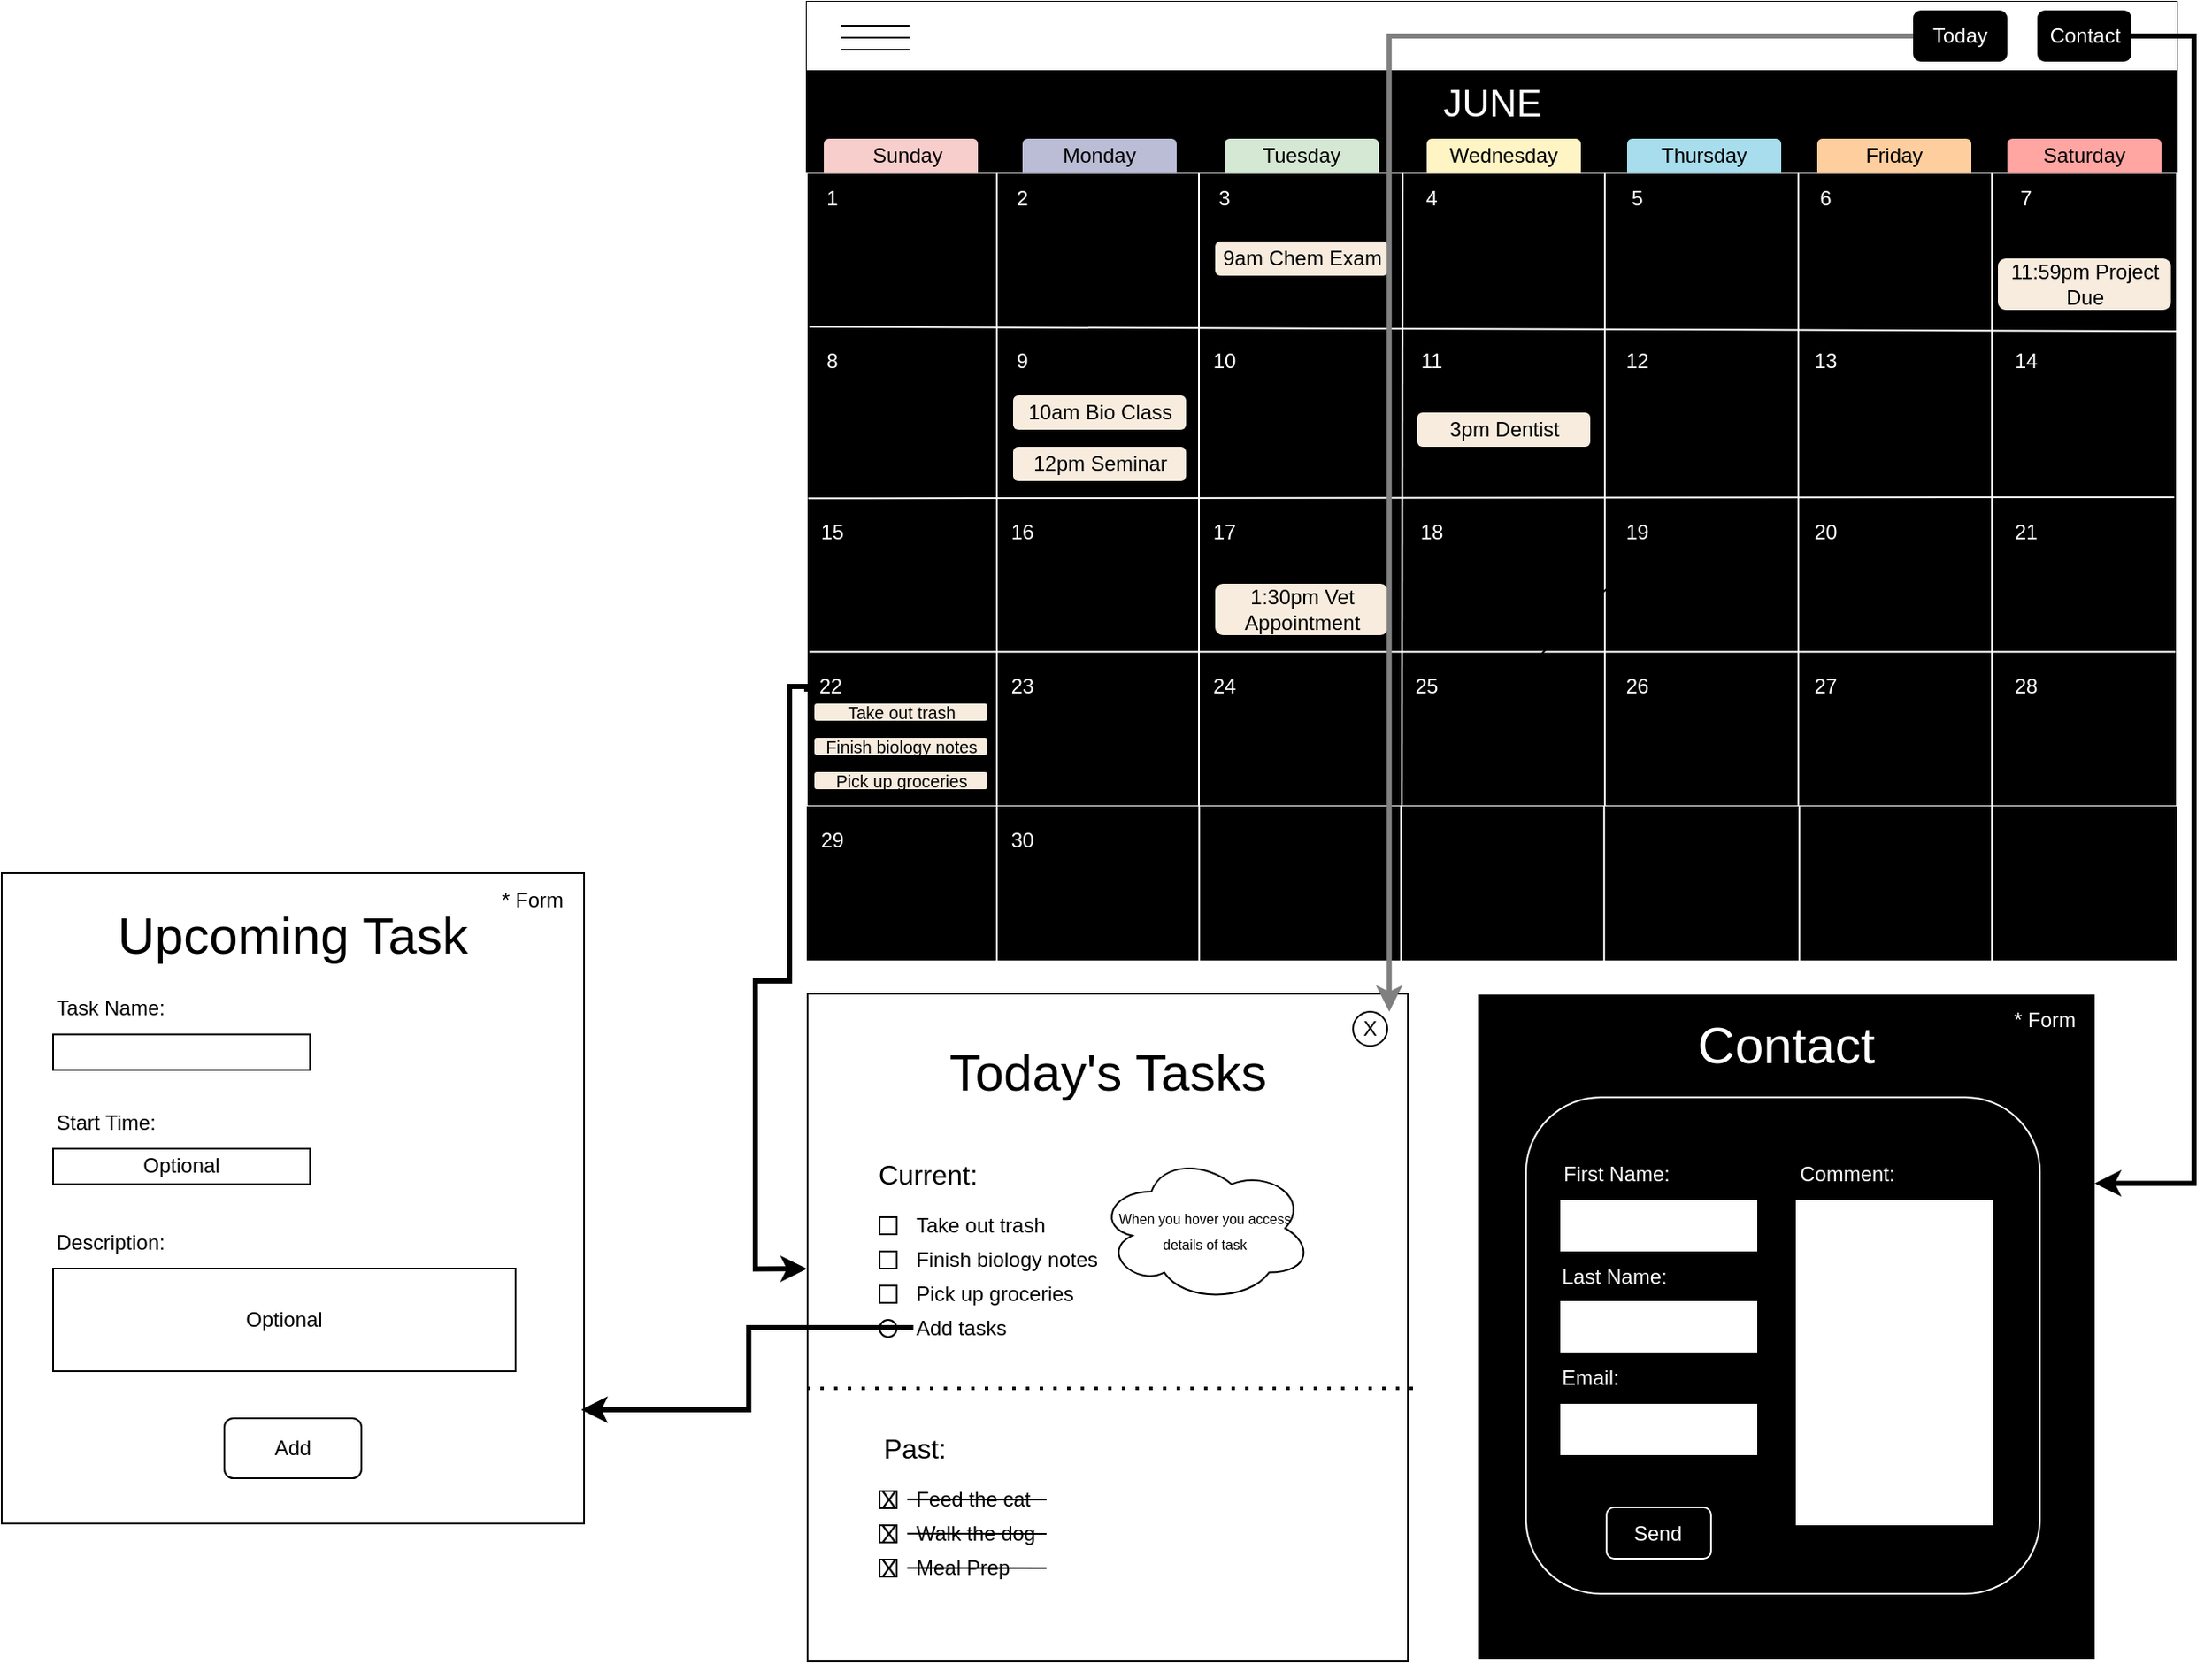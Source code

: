 <mxfile version="23.1.5" type="github">
  <diagram name="Page-1" id="rM3vWbZLElF_DfZPS8z-">
    <mxGraphModel dx="2560" dy="1057" grid="1" gridSize="10" guides="1" tooltips="1" connect="1" arrows="1" fold="1" page="1" pageScale="1" pageWidth="850" pageHeight="1100" math="0" shadow="0">
      <root>
        <mxCell id="0" />
        <mxCell id="1" parent="0" />
        <mxCell id="iL6ysjgsh68Y96Oe1kEA-1" value="" style="rounded=0;whiteSpace=wrap;html=1;fillColor=#000000;" vertex="1" parent="1">
          <mxGeometry x="30" y="40" width="800" height="470" as="geometry" />
        </mxCell>
        <mxCell id="iL6ysjgsh68Y96Oe1kEA-16" value="" style="rounded=0;whiteSpace=wrap;html=1;strokeColor=none;" vertex="1" parent="1">
          <mxGeometry x="30" y="40" width="800" height="40" as="geometry" />
        </mxCell>
        <mxCell id="iL6ysjgsh68Y96Oe1kEA-17" value="" style="rounded=0;whiteSpace=wrap;html=1;fillColor=none;strokeColor=#FFFFFF;" vertex="1" parent="1">
          <mxGeometry x="30" y="140" width="800" height="370" as="geometry" />
        </mxCell>
        <mxCell id="iL6ysjgsh68Y96Oe1kEA-18" value="" style="endArrow=none;html=1;rounded=0;strokeColor=#FFFFFF;exitX=0.5;exitY=1;exitDx=0;exitDy=0;" edge="1" parent="1">
          <mxGeometry width="50" height="50" relative="1" as="geometry">
            <mxPoint x="259" y="510" as="sourcePoint" />
            <mxPoint x="259" y="140" as="targetPoint" />
            <Array as="points">
              <mxPoint x="259" y="300" />
            </Array>
          </mxGeometry>
        </mxCell>
        <mxCell id="iL6ysjgsh68Y96Oe1kEA-19" value="" style="endArrow=none;html=1;rounded=0;strokeColor=#FFFFFF;exitX=0.5;exitY=1;exitDx=0;exitDy=0;" edge="1" parent="1">
          <mxGeometry width="50" height="50" relative="1" as="geometry">
            <mxPoint x="141" y="510" as="sourcePoint" />
            <mxPoint x="141" y="140" as="targetPoint" />
          </mxGeometry>
        </mxCell>
        <mxCell id="iL6ysjgsh68Y96Oe1kEA-20" value="" style="endArrow=none;html=1;rounded=0;strokeColor=#FFFFFF;exitX=0.5;exitY=1;exitDx=0;exitDy=0;" edge="1" parent="1">
          <mxGeometry width="50" height="50" relative="1" as="geometry">
            <mxPoint x="377.5" y="510" as="sourcePoint" />
            <mxPoint x="378" y="140" as="targetPoint" />
          </mxGeometry>
        </mxCell>
        <mxCell id="iL6ysjgsh68Y96Oe1kEA-21" value="" style="endArrow=none;html=1;rounded=0;strokeColor=#FFFFFF;exitX=0.5;exitY=1;exitDx=0;exitDy=0;" edge="1" parent="1">
          <mxGeometry width="50" height="50" relative="1" as="geometry">
            <mxPoint x="496" y="510" as="sourcePoint" />
            <mxPoint x="496" y="140" as="targetPoint" />
          </mxGeometry>
        </mxCell>
        <mxCell id="iL6ysjgsh68Y96Oe1kEA-22" value="" style="endArrow=none;html=1;rounded=0;strokeColor=#FFFFFF;exitX=0.5;exitY=1;exitDx=0;exitDy=0;" edge="1" parent="1">
          <mxGeometry width="50" height="50" relative="1" as="geometry">
            <mxPoint x="609" y="510" as="sourcePoint" />
            <mxPoint x="609" y="140" as="targetPoint" />
          </mxGeometry>
        </mxCell>
        <mxCell id="iL6ysjgsh68Y96Oe1kEA-23" value="" style="endArrow=none;html=1;rounded=0;strokeColor=#FFFFFF;entryX=0.998;entryY=0.512;entryDx=0;entryDy=0;exitX=0.001;exitY=0.514;exitDx=0;exitDy=0;entryPerimeter=0;exitPerimeter=0;" edge="1" parent="1" source="iL6ysjgsh68Y96Oe1kEA-17" target="iL6ysjgsh68Y96Oe1kEA-17">
          <mxGeometry width="50" height="50" relative="1" as="geometry">
            <mxPoint x="40" y="330" as="sourcePoint" />
            <mxPoint x="730" y="330" as="targetPoint" />
            <Array as="points">
              <mxPoint x="130" y="330" />
            </Array>
          </mxGeometry>
        </mxCell>
        <mxCell id="iL6ysjgsh68Y96Oe1kEA-24" value="" style="endArrow=none;html=1;rounded=0;strokeColor=#FFFFFF;entryX=1;entryY=0.25;entryDx=0;entryDy=0;exitX=0.002;exitY=0.243;exitDx=0;exitDy=0;exitPerimeter=0;" edge="1" parent="1" source="iL6ysjgsh68Y96Oe1kEA-17" target="iL6ysjgsh68Y96Oe1kEA-17">
          <mxGeometry width="50" height="50" relative="1" as="geometry">
            <mxPoint x="40" y="230" as="sourcePoint" />
            <mxPoint x="730" y="230" as="targetPoint" />
          </mxGeometry>
        </mxCell>
        <mxCell id="iL6ysjgsh68Y96Oe1kEA-25" value="" style="endArrow=none;html=1;rounded=0;strokeColor=#FFFFFF;entryX=0.999;entryY=0.756;entryDx=0;entryDy=0;exitX=0.002;exitY=0.756;exitDx=0;exitDy=0;entryPerimeter=0;exitPerimeter=0;" edge="1" parent="1" source="iL6ysjgsh68Y96Oe1kEA-17" target="iL6ysjgsh68Y96Oe1kEA-17">
          <mxGeometry width="50" height="50" relative="1" as="geometry">
            <mxPoint x="40" y="420" as="sourcePoint" />
            <mxPoint x="730" y="420" as="targetPoint" />
          </mxGeometry>
        </mxCell>
        <mxCell id="iL6ysjgsh68Y96Oe1kEA-28" value="&lt;font style=&quot;font-size: 22px;&quot; color=&quot;#ffffff&quot;&gt;JUNE&lt;/font&gt;" style="text;html=1;align=center;verticalAlign=middle;resizable=0;points=[];autosize=1;strokeColor=none;fillColor=none;" vertex="1" parent="1">
          <mxGeometry x="390" y="80" width="80" height="40" as="geometry" />
        </mxCell>
        <mxCell id="iL6ysjgsh68Y96Oe1kEA-29" value="" style="endArrow=none;html=1;rounded=0;" edge="1" parent="1">
          <mxGeometry width="50" height="50" relative="1" as="geometry">
            <mxPoint x="50" y="54" as="sourcePoint" />
            <mxPoint x="90" y="54" as="targetPoint" />
          </mxGeometry>
        </mxCell>
        <mxCell id="iL6ysjgsh68Y96Oe1kEA-30" value="" style="endArrow=none;html=1;rounded=0;" edge="1" parent="1">
          <mxGeometry width="50" height="50" relative="1" as="geometry">
            <mxPoint x="50" y="61" as="sourcePoint" />
            <mxPoint x="90" y="61" as="targetPoint" />
          </mxGeometry>
        </mxCell>
        <mxCell id="iL6ysjgsh68Y96Oe1kEA-31" value="" style="endArrow=none;html=1;rounded=0;" edge="1" parent="1">
          <mxGeometry width="50" height="50" relative="1" as="geometry">
            <mxPoint x="50" y="68" as="sourcePoint" />
            <mxPoint x="90" y="68" as="targetPoint" />
          </mxGeometry>
        </mxCell>
        <mxCell id="iL6ysjgsh68Y96Oe1kEA-32" value="&lt;font color=&quot;#ffffff&quot;&gt;1&lt;/font&gt;" style="text;html=1;align=center;verticalAlign=middle;whiteSpace=wrap;rounded=0;" vertex="1" parent="1">
          <mxGeometry x="30" y="145" width="30" height="20" as="geometry" />
        </mxCell>
        <mxCell id="iL6ysjgsh68Y96Oe1kEA-36" value="" style="rounded=1;whiteSpace=wrap;html=1;strokeColor=none;fillColor=#F8CECC;" vertex="1" parent="1">
          <mxGeometry x="40" y="120" width="90" height="20" as="geometry" />
        </mxCell>
        <mxCell id="iL6ysjgsh68Y96Oe1kEA-37" value="" style="rounded=0;whiteSpace=wrap;html=1;strokeColor=none;fillColor=#F8CECC;" vertex="1" parent="1">
          <mxGeometry x="40" y="130" width="90" height="10" as="geometry" />
        </mxCell>
        <mxCell id="iL6ysjgsh68Y96Oe1kEA-38" value="" style="rounded=1;whiteSpace=wrap;html=1;strokeColor=none;fillColor=#BBBDD6;" vertex="1" parent="1">
          <mxGeometry x="156" y="120" width="90" height="20" as="geometry" />
        </mxCell>
        <mxCell id="iL6ysjgsh68Y96Oe1kEA-39" value="" style="rounded=0;whiteSpace=wrap;html=1;strokeColor=none;fillColor=#BBBDD6;" vertex="1" parent="1">
          <mxGeometry x="156" y="130" width="90" height="10" as="geometry" />
        </mxCell>
        <mxCell id="iL6ysjgsh68Y96Oe1kEA-40" value="" style="rounded=1;whiteSpace=wrap;html=1;strokeColor=none;fillColor=#D5E8D4;" vertex="1" parent="1">
          <mxGeometry x="274" y="120" width="90" height="20" as="geometry" />
        </mxCell>
        <mxCell id="iL6ysjgsh68Y96Oe1kEA-41" value="" style="rounded=0;whiteSpace=wrap;html=1;strokeColor=none;fillColor=#D5E8D4;" vertex="1" parent="1">
          <mxGeometry x="274" y="130" width="90" height="10" as="geometry" />
        </mxCell>
        <mxCell id="iL6ysjgsh68Y96Oe1kEA-42" value="" style="rounded=1;whiteSpace=wrap;html=1;strokeColor=none;fillColor=#FFF4C3;" vertex="1" parent="1">
          <mxGeometry x="392" y="120" width="90" height="20" as="geometry" />
        </mxCell>
        <mxCell id="iL6ysjgsh68Y96Oe1kEA-43" value="" style="rounded=0;whiteSpace=wrap;html=1;strokeColor=none;fillColor=#FFF4C3;" vertex="1" parent="1">
          <mxGeometry x="392" y="130" width="90" height="10" as="geometry" />
        </mxCell>
        <mxCell id="iL6ysjgsh68Y96Oe1kEA-44" value="" style="rounded=1;whiteSpace=wrap;html=1;strokeColor=none;fillColor=#A7DDED;" vertex="1" parent="1">
          <mxGeometry x="509" y="120" width="90" height="20" as="geometry" />
        </mxCell>
        <mxCell id="iL6ysjgsh68Y96Oe1kEA-45" value="" style="rounded=0;whiteSpace=wrap;html=1;strokeColor=none;fillColor=#A7DDED;" vertex="1" parent="1">
          <mxGeometry x="509" y="130" width="90" height="10" as="geometry" />
        </mxCell>
        <mxCell id="iL6ysjgsh68Y96Oe1kEA-46" value="" style="rounded=1;whiteSpace=wrap;html=1;strokeColor=none;fillColor=#FFCE9F;" vertex="1" parent="1">
          <mxGeometry x="620" y="120" width="90" height="20" as="geometry" />
        </mxCell>
        <mxCell id="iL6ysjgsh68Y96Oe1kEA-47" value="" style="rounded=0;whiteSpace=wrap;html=1;strokeColor=none;fillColor=#FFCE9F;" vertex="1" parent="1">
          <mxGeometry x="620" y="130" width="90" height="10" as="geometry" />
        </mxCell>
        <mxCell id="iL6ysjgsh68Y96Oe1kEA-48" value="Sunday" style="text;html=1;align=center;verticalAlign=middle;whiteSpace=wrap;rounded=0;" vertex="1" parent="1">
          <mxGeometry x="59" y="115" width="60" height="30" as="geometry" />
        </mxCell>
        <mxCell id="iL6ysjgsh68Y96Oe1kEA-49" value="Monday" style="text;html=1;align=center;verticalAlign=middle;whiteSpace=wrap;rounded=0;" vertex="1" parent="1">
          <mxGeometry x="171" y="115" width="60" height="30" as="geometry" />
        </mxCell>
        <mxCell id="iL6ysjgsh68Y96Oe1kEA-50" value="Tuesday" style="text;html=1;align=center;verticalAlign=middle;whiteSpace=wrap;rounded=0;" vertex="1" parent="1">
          <mxGeometry x="289" y="115" width="60" height="30" as="geometry" />
        </mxCell>
        <mxCell id="iL6ysjgsh68Y96Oe1kEA-51" value="Wednesday" style="text;html=1;align=center;verticalAlign=middle;whiteSpace=wrap;rounded=0;" vertex="1" parent="1">
          <mxGeometry x="407" y="115" width="60" height="30" as="geometry" />
        </mxCell>
        <mxCell id="iL6ysjgsh68Y96Oe1kEA-52" value="Thursday" style="text;html=1;align=center;verticalAlign=middle;whiteSpace=wrap;rounded=0;" vertex="1" parent="1">
          <mxGeometry x="524" y="115" width="60" height="30" as="geometry" />
        </mxCell>
        <mxCell id="iL6ysjgsh68Y96Oe1kEA-53" value="Friday" style="text;html=1;align=center;verticalAlign=middle;whiteSpace=wrap;rounded=0;" vertex="1" parent="1">
          <mxGeometry x="635" y="115" width="60" height="30" as="geometry" />
        </mxCell>
        <mxCell id="iL6ysjgsh68Y96Oe1kEA-54" value="" style="endArrow=none;html=1;rounded=0;strokeColor=#FFFFFF;exitX=0.5;exitY=1;exitDx=0;exitDy=0;" edge="1" parent="1">
          <mxGeometry width="50" height="50" relative="1" as="geometry">
            <mxPoint x="722" y="510" as="sourcePoint" />
            <mxPoint x="722" y="140" as="targetPoint" />
          </mxGeometry>
        </mxCell>
        <mxCell id="iL6ysjgsh68Y96Oe1kEA-55" value="" style="rounded=1;whiteSpace=wrap;html=1;strokeColor=none;fillColor=#FFA5A2;" vertex="1" parent="1">
          <mxGeometry x="731" y="120" width="90" height="20" as="geometry" />
        </mxCell>
        <mxCell id="iL6ysjgsh68Y96Oe1kEA-56" value="" style="rounded=0;whiteSpace=wrap;html=1;strokeColor=none;fillColor=#FFA5A2;" vertex="1" parent="1">
          <mxGeometry x="731" y="130" width="90" height="10" as="geometry" />
        </mxCell>
        <mxCell id="iL6ysjgsh68Y96Oe1kEA-57" value="Saturday" style="text;html=1;align=center;verticalAlign=middle;whiteSpace=wrap;rounded=0;" vertex="1" parent="1">
          <mxGeometry x="746" y="115" width="60" height="30" as="geometry" />
        </mxCell>
        <mxCell id="iL6ysjgsh68Y96Oe1kEA-58" value="&lt;font color=&quot;#ffffff&quot;&gt;2&lt;/font&gt;" style="text;html=1;align=center;verticalAlign=middle;whiteSpace=wrap;rounded=0;" vertex="1" parent="1">
          <mxGeometry x="141" y="145" width="30" height="20" as="geometry" />
        </mxCell>
        <mxCell id="iL6ysjgsh68Y96Oe1kEA-59" value="&lt;font color=&quot;#ffffff&quot;&gt;3&lt;/font&gt;" style="text;html=1;align=center;verticalAlign=middle;whiteSpace=wrap;rounded=0;" vertex="1" parent="1">
          <mxGeometry x="259" y="145" width="30" height="20" as="geometry" />
        </mxCell>
        <mxCell id="iL6ysjgsh68Y96Oe1kEA-60" value="&lt;font color=&quot;#ffffff&quot;&gt;4&lt;br&gt;&lt;/font&gt;" style="text;html=1;align=center;verticalAlign=middle;whiteSpace=wrap;rounded=0;" vertex="1" parent="1">
          <mxGeometry x="380" y="145" width="30" height="20" as="geometry" />
        </mxCell>
        <mxCell id="iL6ysjgsh68Y96Oe1kEA-61" value="&lt;font color=&quot;#ffffff&quot;&gt;5&lt;/font&gt;" style="text;html=1;align=center;verticalAlign=middle;whiteSpace=wrap;rounded=0;" vertex="1" parent="1">
          <mxGeometry x="500" y="145" width="30" height="20" as="geometry" />
        </mxCell>
        <mxCell id="iL6ysjgsh68Y96Oe1kEA-62" value="&lt;font color=&quot;#ffffff&quot;&gt;6&lt;/font&gt;" style="text;html=1;align=center;verticalAlign=middle;whiteSpace=wrap;rounded=0;" vertex="1" parent="1">
          <mxGeometry x="610" y="145" width="30" height="20" as="geometry" />
        </mxCell>
        <mxCell id="iL6ysjgsh68Y96Oe1kEA-63" value="&lt;font color=&quot;#ffffff&quot;&gt;7&lt;/font&gt;" style="text;html=1;align=center;verticalAlign=middle;whiteSpace=wrap;rounded=0;" vertex="1" parent="1">
          <mxGeometry x="727" y="145" width="30" height="20" as="geometry" />
        </mxCell>
        <mxCell id="iL6ysjgsh68Y96Oe1kEA-64" value="&lt;font color=&quot;#ffffff&quot;&gt;8&lt;/font&gt;" style="text;html=1;align=center;verticalAlign=middle;whiteSpace=wrap;rounded=0;" vertex="1" parent="1">
          <mxGeometry x="30" y="240" width="30" height="20" as="geometry" />
        </mxCell>
        <mxCell id="iL6ysjgsh68Y96Oe1kEA-66" value="&lt;font color=&quot;#ffffff&quot;&gt;9&lt;/font&gt;" style="text;html=1;align=center;verticalAlign=middle;whiteSpace=wrap;rounded=0;" vertex="1" parent="1">
          <mxGeometry x="141" y="240" width="30" height="20" as="geometry" />
        </mxCell>
        <mxCell id="iL6ysjgsh68Y96Oe1kEA-67" value="&lt;font color=&quot;#ffffff&quot;&gt;10&lt;/font&gt;" style="text;html=1;align=center;verticalAlign=middle;whiteSpace=wrap;rounded=0;" vertex="1" parent="1">
          <mxGeometry x="259" y="240" width="30" height="20" as="geometry" />
        </mxCell>
        <mxCell id="iL6ysjgsh68Y96Oe1kEA-69" value="&lt;font color=&quot;#ffffff&quot;&gt;11&lt;/font&gt;" style="text;html=1;align=center;verticalAlign=middle;whiteSpace=wrap;rounded=0;" vertex="1" parent="1">
          <mxGeometry x="380" y="240" width="30" height="20" as="geometry" />
        </mxCell>
        <mxCell id="iL6ysjgsh68Y96Oe1kEA-70" value="&lt;font color=&quot;#ffffff&quot;&gt;12&lt;/font&gt;" style="text;html=1;align=center;verticalAlign=middle;whiteSpace=wrap;rounded=0;" vertex="1" parent="1">
          <mxGeometry x="500" y="240" width="30" height="20" as="geometry" />
        </mxCell>
        <mxCell id="iL6ysjgsh68Y96Oe1kEA-71" value="&lt;font color=&quot;#ffffff&quot;&gt;13&lt;/font&gt;" style="text;html=1;align=center;verticalAlign=middle;whiteSpace=wrap;rounded=0;" vertex="1" parent="1">
          <mxGeometry x="610" y="240" width="30" height="20" as="geometry" />
        </mxCell>
        <mxCell id="iL6ysjgsh68Y96Oe1kEA-72" value="&lt;font color=&quot;#ffffff&quot;&gt;14&lt;/font&gt;" style="text;html=1;align=center;verticalAlign=middle;whiteSpace=wrap;rounded=0;" vertex="1" parent="1">
          <mxGeometry x="727" y="240" width="30" height="20" as="geometry" />
        </mxCell>
        <mxCell id="iL6ysjgsh68Y96Oe1kEA-73" value="&lt;font color=&quot;#ffffff&quot;&gt;15&lt;/font&gt;" style="text;html=1;align=center;verticalAlign=middle;whiteSpace=wrap;rounded=0;" vertex="1" parent="1">
          <mxGeometry x="30" y="340" width="30" height="20" as="geometry" />
        </mxCell>
        <mxCell id="iL6ysjgsh68Y96Oe1kEA-74" value="&lt;font color=&quot;#ffffff&quot;&gt;16&lt;/font&gt;" style="text;html=1;align=center;verticalAlign=middle;whiteSpace=wrap;rounded=0;" vertex="1" parent="1">
          <mxGeometry x="141" y="340" width="30" height="20" as="geometry" />
        </mxCell>
        <mxCell id="iL6ysjgsh68Y96Oe1kEA-75" value="&lt;font color=&quot;#ffffff&quot;&gt;17&lt;/font&gt;" style="text;html=1;align=center;verticalAlign=middle;whiteSpace=wrap;rounded=0;" vertex="1" parent="1">
          <mxGeometry x="259" y="340" width="30" height="20" as="geometry" />
        </mxCell>
        <mxCell id="iL6ysjgsh68Y96Oe1kEA-76" value="&lt;font color=&quot;#ffffff&quot;&gt;18&lt;/font&gt;" style="text;html=1;align=center;verticalAlign=middle;whiteSpace=wrap;rounded=0;" vertex="1" parent="1">
          <mxGeometry x="380" y="340" width="30" height="20" as="geometry" />
        </mxCell>
        <mxCell id="iL6ysjgsh68Y96Oe1kEA-77" value="&lt;font color=&quot;#ffffff&quot;&gt;19&lt;/font&gt;" style="text;html=1;align=center;verticalAlign=middle;whiteSpace=wrap;rounded=0;" vertex="1" parent="1">
          <mxGeometry x="500" y="340" width="30" height="20" as="geometry" />
        </mxCell>
        <mxCell id="iL6ysjgsh68Y96Oe1kEA-78" value="&lt;font color=&quot;#ffffff&quot;&gt;20&lt;/font&gt;" style="text;html=1;align=center;verticalAlign=middle;whiteSpace=wrap;rounded=0;" vertex="1" parent="1">
          <mxGeometry x="610" y="340" width="30" height="20" as="geometry" />
        </mxCell>
        <mxCell id="iL6ysjgsh68Y96Oe1kEA-79" value="&lt;font color=&quot;#ffffff&quot;&gt;21&lt;/font&gt;" style="text;html=1;align=center;verticalAlign=middle;whiteSpace=wrap;rounded=0;" vertex="1" parent="1">
          <mxGeometry x="727" y="340" width="30" height="20" as="geometry" />
        </mxCell>
        <mxCell id="iL6ysjgsh68Y96Oe1kEA-81" value="&lt;font color=&quot;#ffffff&quot;&gt;22&lt;/font&gt;" style="text;html=1;align=center;verticalAlign=middle;whiteSpace=wrap;rounded=0;" vertex="1" parent="1">
          <mxGeometry x="29" y="430" width="30" height="20" as="geometry" />
        </mxCell>
        <mxCell id="iL6ysjgsh68Y96Oe1kEA-82" value="&lt;font color=&quot;#ffffff&quot;&gt;23&lt;/font&gt;" style="text;html=1;align=center;verticalAlign=middle;whiteSpace=wrap;rounded=0;" vertex="1" parent="1">
          <mxGeometry x="141" y="430" width="30" height="20" as="geometry" />
        </mxCell>
        <mxCell id="iL6ysjgsh68Y96Oe1kEA-83" value="&lt;font color=&quot;#ffffff&quot;&gt;24&lt;/font&gt;" style="text;html=1;align=center;verticalAlign=middle;whiteSpace=wrap;rounded=0;" vertex="1" parent="1">
          <mxGeometry x="259" y="430" width="30" height="20" as="geometry" />
        </mxCell>
        <mxCell id="iL6ysjgsh68Y96Oe1kEA-84" value="&lt;font color=&quot;#ffffff&quot;&gt;25&lt;/font&gt;" style="text;html=1;align=center;verticalAlign=middle;whiteSpace=wrap;rounded=0;" vertex="1" parent="1">
          <mxGeometry x="377" y="430" width="30" height="20" as="geometry" />
        </mxCell>
        <mxCell id="iL6ysjgsh68Y96Oe1kEA-85" value="&lt;font color=&quot;#ffffff&quot;&gt;26&lt;/font&gt;" style="text;html=1;align=center;verticalAlign=middle;whiteSpace=wrap;rounded=0;" vertex="1" parent="1">
          <mxGeometry x="500" y="430" width="30" height="20" as="geometry" />
        </mxCell>
        <mxCell id="iL6ysjgsh68Y96Oe1kEA-86" value="&lt;font color=&quot;#ffffff&quot;&gt;27&lt;/font&gt;" style="text;html=1;align=center;verticalAlign=middle;whiteSpace=wrap;rounded=0;" vertex="1" parent="1">
          <mxGeometry x="610" y="430" width="30" height="20" as="geometry" />
        </mxCell>
        <mxCell id="iL6ysjgsh68Y96Oe1kEA-87" value="&lt;font color=&quot;#ffffff&quot;&gt;28&lt;/font&gt;" style="text;html=1;align=center;verticalAlign=middle;whiteSpace=wrap;rounded=0;" vertex="1" parent="1">
          <mxGeometry x="727" y="430" width="30" height="20" as="geometry" />
        </mxCell>
        <mxCell id="iL6ysjgsh68Y96Oe1kEA-88" value="" style="rounded=0;whiteSpace=wrap;html=1;strokeColor=none;fillColor=#000000;" vertex="1" parent="1">
          <mxGeometry x="30" y="510" width="800" height="90" as="geometry" />
        </mxCell>
        <mxCell id="iL6ysjgsh68Y96Oe1kEA-89" value="" style="endArrow=none;html=1;rounded=0;" edge="1" parent="1">
          <mxGeometry width="50" height="50" relative="1" as="geometry">
            <mxPoint x="450" y="430" as="sourcePoint" />
            <mxPoint x="500" y="380" as="targetPoint" />
          </mxGeometry>
        </mxCell>
        <mxCell id="iL6ysjgsh68Y96Oe1kEA-90" value="" style="endArrow=none;html=1;rounded=0;strokeColor=#FFFFFF;" edge="1" parent="1">
          <mxGeometry width="50" height="50" relative="1" as="geometry">
            <mxPoint x="141" y="600" as="sourcePoint" />
            <mxPoint x="141" y="510" as="targetPoint" />
          </mxGeometry>
        </mxCell>
        <mxCell id="iL6ysjgsh68Y96Oe1kEA-91" value="" style="endArrow=none;html=1;rounded=0;strokeColor=#FFFFFF;" edge="1" parent="1">
          <mxGeometry width="50" height="50" relative="1" as="geometry">
            <mxPoint x="259.17" y="600" as="sourcePoint" />
            <mxPoint x="259.17" y="510" as="targetPoint" />
          </mxGeometry>
        </mxCell>
        <mxCell id="iL6ysjgsh68Y96Oe1kEA-94" value="" style="endArrow=none;html=1;rounded=0;strokeColor=#FFFFFF;" edge="1" parent="1">
          <mxGeometry width="50" height="50" relative="1" as="geometry">
            <mxPoint x="377" y="600" as="sourcePoint" />
            <mxPoint x="377" y="510" as="targetPoint" />
          </mxGeometry>
        </mxCell>
        <mxCell id="iL6ysjgsh68Y96Oe1kEA-95" value="" style="endArrow=none;html=1;rounded=0;strokeColor=#FFFFFF;" edge="1" parent="1">
          <mxGeometry width="50" height="50" relative="1" as="geometry">
            <mxPoint x="495.61" y="600" as="sourcePoint" />
            <mxPoint x="495.61" y="510" as="targetPoint" />
          </mxGeometry>
        </mxCell>
        <mxCell id="iL6ysjgsh68Y96Oe1kEA-96" value="" style="endArrow=none;html=1;rounded=0;strokeColor=#FFFFFF;" edge="1" parent="1">
          <mxGeometry width="50" height="50" relative="1" as="geometry">
            <mxPoint x="609.61" y="600" as="sourcePoint" />
            <mxPoint x="609.61" y="510" as="targetPoint" />
          </mxGeometry>
        </mxCell>
        <mxCell id="iL6ysjgsh68Y96Oe1kEA-98" value="" style="endArrow=none;html=1;rounded=0;strokeColor=#FFFFFF;" edge="1" parent="1">
          <mxGeometry width="50" height="50" relative="1" as="geometry">
            <mxPoint x="722" y="600" as="sourcePoint" />
            <mxPoint x="722" y="510" as="targetPoint" />
          </mxGeometry>
        </mxCell>
        <mxCell id="iL6ysjgsh68Y96Oe1kEA-99" value="&lt;font color=&quot;#ffffff&quot;&gt;29&lt;/font&gt;" style="text;html=1;align=center;verticalAlign=middle;whiteSpace=wrap;rounded=0;" vertex="1" parent="1">
          <mxGeometry x="20" y="520" width="50" height="20" as="geometry" />
        </mxCell>
        <mxCell id="iL6ysjgsh68Y96Oe1kEA-100" value="&lt;font color=&quot;#ffffff&quot;&gt;30&lt;/font&gt;" style="text;html=1;align=center;verticalAlign=middle;whiteSpace=wrap;rounded=0;" vertex="1" parent="1">
          <mxGeometry x="141" y="520" width="30" height="20" as="geometry" />
        </mxCell>
        <mxCell id="iL6ysjgsh68Y96Oe1kEA-101" value="&lt;font color=&quot;#ffffff&quot;&gt;Today&lt;/font&gt;" style="rounded=1;whiteSpace=wrap;html=1;strokeColor=none;fillColor=#000000;" vertex="1" parent="1">
          <mxGeometry x="676" y="45" width="55" height="30" as="geometry" />
        </mxCell>
        <mxCell id="iL6ysjgsh68Y96Oe1kEA-102" value="&lt;font color=&quot;#ffffff&quot;&gt;Contact&lt;/font&gt;" style="rounded=1;whiteSpace=wrap;html=1;strokeColor=none;fillColor=#000000;" vertex="1" parent="1">
          <mxGeometry x="748.5" y="45" width="55" height="30" as="geometry" />
        </mxCell>
        <mxCell id="iL6ysjgsh68Y96Oe1kEA-103" value="9am Chem Exam" style="rounded=1;whiteSpace=wrap;html=1;strokeColor=none;fillColor=#F7ECDE;" vertex="1" parent="1">
          <mxGeometry x="268.5" y="180" width="101" height="20" as="geometry" />
        </mxCell>
        <mxCell id="iL6ysjgsh68Y96Oe1kEA-104" value="3pm Dentist" style="rounded=1;whiteSpace=wrap;html=1;strokeColor=none;fillColor=#F7ECDE;" vertex="1" parent="1">
          <mxGeometry x="386.5" y="280" width="101" height="20" as="geometry" />
        </mxCell>
        <mxCell id="iL6ysjgsh68Y96Oe1kEA-105" value="11:59pm Project Due" style="rounded=1;whiteSpace=wrap;html=1;strokeColor=none;fillColor=#F7ECDE;" vertex="1" parent="1">
          <mxGeometry x="725.5" y="190" width="101" height="30" as="geometry" />
        </mxCell>
        <mxCell id="iL6ysjgsh68Y96Oe1kEA-106" value="10am Bio Class" style="rounded=1;whiteSpace=wrap;html=1;strokeColor=none;fillColor=#F7ECDE;" vertex="1" parent="1">
          <mxGeometry x="150.5" y="270" width="101" height="20" as="geometry" />
        </mxCell>
        <mxCell id="iL6ysjgsh68Y96Oe1kEA-107" value="12pm Seminar" style="rounded=1;whiteSpace=wrap;html=1;strokeColor=none;fillColor=#F7ECDE;" vertex="1" parent="1">
          <mxGeometry x="150.5" y="300" width="101" height="20" as="geometry" />
        </mxCell>
        <mxCell id="iL6ysjgsh68Y96Oe1kEA-108" value="1:30pm Vet Appointment" style="rounded=1;whiteSpace=wrap;html=1;strokeColor=none;fillColor=#F7ECDE;" vertex="1" parent="1">
          <mxGeometry x="268.5" y="380" width="101" height="30" as="geometry" />
        </mxCell>
        <mxCell id="iL6ysjgsh68Y96Oe1kEA-109" value="" style="rounded=0;whiteSpace=wrap;html=1;rotation=90;strokeColor=default;" vertex="1" parent="1">
          <mxGeometry x="10.75" y="639.25" width="390" height="350.5" as="geometry" />
        </mxCell>
        <mxCell id="iL6ysjgsh68Y96Oe1kEA-110" value="&lt;font style=&quot;font-size: 30px;&quot;&gt;Today&#39;s Tasks&lt;/font&gt;" style="text;html=1;align=center;verticalAlign=middle;whiteSpace=wrap;rounded=0;" vertex="1" parent="1">
          <mxGeometry x="72.56" y="650" width="266.38" height="30" as="geometry" />
        </mxCell>
        <mxCell id="iL6ysjgsh68Y96Oe1kEA-111" value="" style="whiteSpace=wrap;html=1;aspect=fixed;" vertex="1" parent="1">
          <mxGeometry x="72.56" y="750" width="10" height="10" as="geometry" />
        </mxCell>
        <mxCell id="iL6ysjgsh68Y96Oe1kEA-113" value="&lt;font style=&quot;font-size: 16px;&quot;&gt;Current:&lt;/font&gt;" style="text;html=1;align=left;verticalAlign=middle;whiteSpace=wrap;rounded=0;" vertex="1" parent="1">
          <mxGeometry x="70" y="710" width="60" height="30" as="geometry" />
        </mxCell>
        <mxCell id="iL6ysjgsh68Y96Oe1kEA-115" value="" style="whiteSpace=wrap;html=1;aspect=fixed;" vertex="1" parent="1">
          <mxGeometry x="72.56" y="770" width="10" height="10" as="geometry" />
        </mxCell>
        <mxCell id="iL6ysjgsh68Y96Oe1kEA-116" value="" style="whiteSpace=wrap;html=1;aspect=fixed;" vertex="1" parent="1">
          <mxGeometry x="72.56" y="790" width="10" height="10" as="geometry" />
        </mxCell>
        <mxCell id="iL6ysjgsh68Y96Oe1kEA-117" value="Take out trash" style="text;html=1;align=left;verticalAlign=middle;whiteSpace=wrap;rounded=0;" vertex="1" parent="1">
          <mxGeometry x="92.28" y="740" width="127.44" height="30" as="geometry" />
        </mxCell>
        <mxCell id="iL6ysjgsh68Y96Oe1kEA-118" value="Finish biology notes" style="text;html=1;align=left;verticalAlign=middle;whiteSpace=wrap;rounded=0;" vertex="1" parent="1">
          <mxGeometry x="92.28" y="760" width="127.44" height="30" as="geometry" />
        </mxCell>
        <mxCell id="iL6ysjgsh68Y96Oe1kEA-119" value="Pick up groceries" style="text;html=1;align=left;verticalAlign=middle;whiteSpace=wrap;rounded=0;" vertex="1" parent="1">
          <mxGeometry x="92.28" y="780" width="127.44" height="30" as="geometry" />
        </mxCell>
        <mxCell id="iL6ysjgsh68Y96Oe1kEA-120" value="" style="endArrow=none;dashed=1;html=1;dashPattern=1 3;strokeWidth=2;rounded=0;" edge="1" parent="1">
          <mxGeometry width="50" height="50" relative="1" as="geometry">
            <mxPoint x="30" y="850" as="sourcePoint" />
            <mxPoint x="384" y="850" as="targetPoint" />
          </mxGeometry>
        </mxCell>
        <mxCell id="iL6ysjgsh68Y96Oe1kEA-121" value="&lt;font style=&quot;font-size: 16px;&quot;&gt;Past:&lt;/font&gt;" style="text;html=1;align=left;verticalAlign=middle;whiteSpace=wrap;rounded=0;" vertex="1" parent="1">
          <mxGeometry x="72.56" y="870" width="60" height="30" as="geometry" />
        </mxCell>
        <mxCell id="iL6ysjgsh68Y96Oe1kEA-122" value="" style="whiteSpace=wrap;html=1;aspect=fixed;" vertex="1" parent="1">
          <mxGeometry x="72.56" y="910" width="10" height="10" as="geometry" />
        </mxCell>
        <mxCell id="iL6ysjgsh68Y96Oe1kEA-123" value="" style="whiteSpace=wrap;html=1;aspect=fixed;" vertex="1" parent="1">
          <mxGeometry x="72.56" y="930" width="10" height="10" as="geometry" />
        </mxCell>
        <mxCell id="iL6ysjgsh68Y96Oe1kEA-124" value="" style="whiteSpace=wrap;html=1;aspect=fixed;" vertex="1" parent="1">
          <mxGeometry x="72.56" y="950" width="10" height="10" as="geometry" />
        </mxCell>
        <mxCell id="iL6ysjgsh68Y96Oe1kEA-125" value="Feed the cat" style="text;html=1;align=left;verticalAlign=middle;whiteSpace=wrap;rounded=0;" vertex="1" parent="1">
          <mxGeometry x="92.28" y="900" width="127.44" height="30" as="geometry" />
        </mxCell>
        <mxCell id="iL6ysjgsh68Y96Oe1kEA-126" value="Walk the dog" style="text;html=1;align=left;verticalAlign=middle;whiteSpace=wrap;rounded=0;" vertex="1" parent="1">
          <mxGeometry x="92.28" y="920" width="127.44" height="30" as="geometry" />
        </mxCell>
        <mxCell id="iL6ysjgsh68Y96Oe1kEA-127" value="Meal Prep" style="text;html=1;align=left;verticalAlign=middle;whiteSpace=wrap;rounded=0;" vertex="1" parent="1">
          <mxGeometry x="92.28" y="940" width="127.44" height="30" as="geometry" />
        </mxCell>
        <mxCell id="iL6ysjgsh68Y96Oe1kEA-128" value="&lt;font style=&quot;font-size: 14px;&quot;&gt;X&lt;/font&gt;" style="text;html=1;align=center;verticalAlign=middle;whiteSpace=wrap;rounded=0;" vertex="1" parent="1">
          <mxGeometry x="68.42" y="909" width="20.27" height="11" as="geometry" />
        </mxCell>
        <mxCell id="iL6ysjgsh68Y96Oe1kEA-129" value="&lt;font style=&quot;font-size: 14px;&quot;&gt;X&lt;/font&gt;" style="text;html=1;align=center;verticalAlign=middle;whiteSpace=wrap;rounded=0;" vertex="1" parent="1">
          <mxGeometry x="68.42" y="929" width="20.27" height="11" as="geometry" />
        </mxCell>
        <mxCell id="iL6ysjgsh68Y96Oe1kEA-130" value="&lt;font style=&quot;font-size: 14px;&quot;&gt;X&lt;/font&gt;" style="text;html=1;align=center;verticalAlign=middle;whiteSpace=wrap;rounded=0;" vertex="1" parent="1">
          <mxGeometry x="68.42" y="949.5" width="20.27" height="11" as="geometry" />
        </mxCell>
        <mxCell id="iL6ysjgsh68Y96Oe1kEA-131" value="" style="rounded=0;whiteSpace=wrap;html=1;rotation=90;strokeColor=none;fillColor=#000000;" vertex="1" parent="1">
          <mxGeometry x="408" y="634" width="388" height="360" as="geometry" />
        </mxCell>
        <mxCell id="iL6ysjgsh68Y96Oe1kEA-132" value="&lt;font color=&quot;#ffffff&quot; style=&quot;font-size: 30px;&quot;&gt;Contact&lt;/font&gt;" style="text;html=1;align=center;verticalAlign=middle;whiteSpace=wrap;rounded=0;" vertex="1" parent="1">
          <mxGeometry x="468.81" y="634" width="266.38" height="30" as="geometry" />
        </mxCell>
        <mxCell id="iL6ysjgsh68Y96Oe1kEA-133" value="" style="rounded=1;whiteSpace=wrap;html=1;fillColor=none;strokeColor=#FFFFFF;" vertex="1" parent="1">
          <mxGeometry x="450" y="680" width="300" height="290" as="geometry" />
        </mxCell>
        <mxCell id="iL6ysjgsh68Y96Oe1kEA-134" value="" style="rounded=0;whiteSpace=wrap;html=1;strokeColor=none;" vertex="1" parent="1">
          <mxGeometry x="470" y="740" width="115" height="30" as="geometry" />
        </mxCell>
        <mxCell id="iL6ysjgsh68Y96Oe1kEA-135" value="" style="rounded=0;whiteSpace=wrap;html=1;strokeColor=none;" vertex="1" parent="1">
          <mxGeometry x="470" y="799" width="115" height="30" as="geometry" />
        </mxCell>
        <mxCell id="iL6ysjgsh68Y96Oe1kEA-136" value="" style="rounded=0;whiteSpace=wrap;html=1;strokeColor=none;" vertex="1" parent="1">
          <mxGeometry x="470" y="859" width="115" height="30" as="geometry" />
        </mxCell>
        <mxCell id="iL6ysjgsh68Y96Oe1kEA-137" value="&lt;font color=&quot;#ffffff&quot;&gt;First Name:&lt;/font&gt;" style="text;html=1;align=left;verticalAlign=middle;whiteSpace=wrap;rounded=0;" vertex="1" parent="1">
          <mxGeometry x="470" y="710" width="80" height="30" as="geometry" />
        </mxCell>
        <mxCell id="iL6ysjgsh68Y96Oe1kEA-138" value="&lt;font color=&quot;#ffffff&quot;&gt;Last Name:&lt;/font&gt;" style="text;html=1;align=left;verticalAlign=middle;whiteSpace=wrap;rounded=0;" vertex="1" parent="1">
          <mxGeometry x="468.81" y="770" width="80" height="30" as="geometry" />
        </mxCell>
        <mxCell id="iL6ysjgsh68Y96Oe1kEA-139" value="&lt;font color=&quot;#ffffff&quot;&gt;Email:&lt;/font&gt;" style="text;html=1;align=left;verticalAlign=middle;whiteSpace=wrap;rounded=0;" vertex="1" parent="1">
          <mxGeometry x="468.81" y="829" width="80" height="30" as="geometry" />
        </mxCell>
        <mxCell id="iL6ysjgsh68Y96Oe1kEA-140" value="" style="rounded=0;whiteSpace=wrap;html=1;strokeColor=none;" vertex="1" parent="1">
          <mxGeometry x="607.5" y="740" width="115" height="190" as="geometry" />
        </mxCell>
        <mxCell id="iL6ysjgsh68Y96Oe1kEA-141" value="&lt;font color=&quot;#ffffff&quot;&gt;Comment:&lt;/font&gt;" style="text;html=1;align=left;verticalAlign=middle;whiteSpace=wrap;rounded=0;" vertex="1" parent="1">
          <mxGeometry x="607.5" y="710" width="80" height="30" as="geometry" />
        </mxCell>
        <mxCell id="iL6ysjgsh68Y96Oe1kEA-142" value="" style="rounded=1;whiteSpace=wrap;html=1;fillColor=none;strokeColor=#FFFFFF;" vertex="1" parent="1">
          <mxGeometry x="497" y="919.5" width="61" height="30" as="geometry" />
        </mxCell>
        <mxCell id="iL6ysjgsh68Y96Oe1kEA-143" value="&lt;font color=&quot;#ffffff&quot;&gt;Send&lt;/font&gt;" style="text;html=1;align=center;verticalAlign=middle;whiteSpace=wrap;rounded=0;" vertex="1" parent="1">
          <mxGeometry x="497" y="919.5" width="60" height="30" as="geometry" />
        </mxCell>
        <mxCell id="iL6ysjgsh68Y96Oe1kEA-145" style="edgeStyle=orthogonalEdgeStyle;rounded=0;orthogonalLoop=1;jettySize=auto;html=1;entryX=0.412;entryY=1.001;entryDx=0;entryDy=0;entryPerimeter=0;strokeWidth=3;" edge="1" parent="1" target="iL6ysjgsh68Y96Oe1kEA-109">
          <mxGeometry relative="1" as="geometry">
            <mxPoint x="30" y="440" as="sourcePoint" />
            <mxPoint x="21.995" y="780" as="targetPoint" />
            <Array as="points">
              <mxPoint x="30" y="443" />
              <mxPoint x="30" y="440" />
              <mxPoint x="20" y="440" />
              <mxPoint x="20" y="612" />
              <mxPoint y="612" />
              <mxPoint y="780" />
            </Array>
          </mxGeometry>
        </mxCell>
        <mxCell id="iL6ysjgsh68Y96Oe1kEA-146" style="edgeStyle=orthogonalEdgeStyle;rounded=0;orthogonalLoop=1;jettySize=auto;html=1;exitX=0;exitY=0.5;exitDx=0;exitDy=0;entryX=0.027;entryY=0.031;entryDx=0;entryDy=0;entryPerimeter=0;strokeColor=#808080;strokeWidth=3;" edge="1" parent="1" source="iL6ysjgsh68Y96Oe1kEA-101" target="iL6ysjgsh68Y96Oe1kEA-109">
          <mxGeometry relative="1" as="geometry" />
        </mxCell>
        <mxCell id="iL6ysjgsh68Y96Oe1kEA-147" style="edgeStyle=orthogonalEdgeStyle;rounded=0;orthogonalLoop=1;jettySize=auto;html=1;exitX=1;exitY=0.5;exitDx=0;exitDy=0;entryX=0.284;entryY=0;entryDx=0;entryDy=0;entryPerimeter=0;strokeWidth=3;" edge="1" parent="1" source="iL6ysjgsh68Y96Oe1kEA-102" target="iL6ysjgsh68Y96Oe1kEA-131">
          <mxGeometry relative="1" as="geometry">
            <Array as="points">
              <mxPoint x="840" y="60" />
              <mxPoint x="840" y="730" />
            </Array>
          </mxGeometry>
        </mxCell>
        <mxCell id="iL6ysjgsh68Y96Oe1kEA-148" value="" style="ellipse;whiteSpace=wrap;html=1;aspect=fixed;" vertex="1" parent="1">
          <mxGeometry x="349" y="630" width="20" height="20" as="geometry" />
        </mxCell>
        <mxCell id="iL6ysjgsh68Y96Oe1kEA-149" value="X" style="text;html=1;align=center;verticalAlign=middle;whiteSpace=wrap;rounded=0;" vertex="1" parent="1">
          <mxGeometry x="329" y="625" width="60" height="30" as="geometry" />
        </mxCell>
        <mxCell id="iL6ysjgsh68Y96Oe1kEA-150" value="&lt;font style=&quot;font-size: 10px;&quot;&gt;Take out trash&lt;/font&gt;" style="rounded=1;whiteSpace=wrap;html=1;strokeColor=none;fillColor=#F7ECDE;" vertex="1" parent="1">
          <mxGeometry x="34.5" y="450" width="101" height="10" as="geometry" />
        </mxCell>
        <mxCell id="iL6ysjgsh68Y96Oe1kEA-151" value="&lt;font style=&quot;font-size: 10px;&quot;&gt;Finish biology notes&lt;/font&gt;" style="rounded=1;whiteSpace=wrap;html=1;strokeColor=none;fillColor=#F7ECDE;" vertex="1" parent="1">
          <mxGeometry x="34.5" y="470" width="101" height="10" as="geometry" />
        </mxCell>
        <mxCell id="iL6ysjgsh68Y96Oe1kEA-152" value="&lt;font style=&quot;font-size: 10px;&quot;&gt;Pick up groceries&lt;/font&gt;" style="rounded=1;whiteSpace=wrap;html=1;strokeColor=none;fillColor=#F7ECDE;" vertex="1" parent="1">
          <mxGeometry x="34.5" y="490" width="101" height="10" as="geometry" />
        </mxCell>
        <mxCell id="iL6ysjgsh68Y96Oe1kEA-153" value="" style="ellipse;whiteSpace=wrap;html=1;aspect=fixed;" vertex="1" parent="1">
          <mxGeometry x="72.56" y="810" width="10" height="10" as="geometry" />
        </mxCell>
        <mxCell id="iL6ysjgsh68Y96Oe1kEA-154" value="Add tasks" style="text;html=1;align=left;verticalAlign=middle;whiteSpace=wrap;rounded=0;" vertex="1" parent="1">
          <mxGeometry x="92.28" y="799.5" width="127.44" height="30" as="geometry" />
        </mxCell>
        <mxCell id="iL6ysjgsh68Y96Oe1kEA-155" value="" style="rounded=0;whiteSpace=wrap;html=1;" vertex="1" parent="1">
          <mxGeometry x="-440" y="549" width="340" height="380" as="geometry" />
        </mxCell>
        <mxCell id="iL6ysjgsh68Y96Oe1kEA-156" value="&lt;font style=&quot;font-size: 30px;&quot;&gt;Upcoming Task&lt;/font&gt;" style="text;html=1;align=center;verticalAlign=middle;whiteSpace=wrap;rounded=0;" vertex="1" parent="1">
          <mxGeometry x="-405" y="570" width="270" height="30" as="geometry" />
        </mxCell>
        <mxCell id="iL6ysjgsh68Y96Oe1kEA-157" value="" style="rounded=0;whiteSpace=wrap;html=1;" vertex="1" parent="1">
          <mxGeometry x="-410" y="643.25" width="150" height="20.75" as="geometry" />
        </mxCell>
        <mxCell id="iL6ysjgsh68Y96Oe1kEA-158" value="Task Name:" style="text;html=1;align=left;verticalAlign=middle;whiteSpace=wrap;rounded=0;" vertex="1" parent="1">
          <mxGeometry x="-410" y="613.25" width="90" height="30" as="geometry" />
        </mxCell>
        <mxCell id="iL6ysjgsh68Y96Oe1kEA-159" value="Description:" style="text;html=1;align=left;verticalAlign=middle;whiteSpace=wrap;rounded=0;" vertex="1" parent="1">
          <mxGeometry x="-410" y="750" width="90" height="30" as="geometry" />
        </mxCell>
        <mxCell id="iL6ysjgsh68Y96Oe1kEA-160" value="Start Time:" style="text;html=1;align=left;verticalAlign=middle;whiteSpace=wrap;rounded=0;" vertex="1" parent="1">
          <mxGeometry x="-410" y="680" width="90" height="30" as="geometry" />
        </mxCell>
        <mxCell id="iL6ysjgsh68Y96Oe1kEA-161" value="Optional" style="rounded=0;whiteSpace=wrap;html=1;" vertex="1" parent="1">
          <mxGeometry x="-410" y="710" width="150" height="20.75" as="geometry" />
        </mxCell>
        <mxCell id="iL6ysjgsh68Y96Oe1kEA-162" value="Optional" style="rounded=0;whiteSpace=wrap;html=1;" vertex="1" parent="1">
          <mxGeometry x="-410" y="780" width="270" height="60" as="geometry" />
        </mxCell>
        <mxCell id="iL6ysjgsh68Y96Oe1kEA-163" value="" style="rounded=1;whiteSpace=wrap;html=1;" vertex="1" parent="1">
          <mxGeometry x="-310" y="867.5" width="80" height="35" as="geometry" />
        </mxCell>
        <mxCell id="iL6ysjgsh68Y96Oe1kEA-164" value="Add" style="text;html=1;align=center;verticalAlign=middle;whiteSpace=wrap;rounded=0;" vertex="1" parent="1">
          <mxGeometry x="-300" y="870" width="60" height="30" as="geometry" />
        </mxCell>
        <mxCell id="iL6ysjgsh68Y96Oe1kEA-165" value="&lt;font style=&quot;font-size: 8px;&quot;&gt;When you hover you access details of task&lt;/font&gt;" style="ellipse;shape=cloud;whiteSpace=wrap;html=1;" vertex="1" parent="1">
          <mxGeometry x="200" y="713.5" width="125" height="86" as="geometry" />
        </mxCell>
        <mxCell id="iL6ysjgsh68Y96Oe1kEA-166" style="edgeStyle=orthogonalEdgeStyle;rounded=0;orthogonalLoop=1;jettySize=auto;html=1;exitX=0;exitY=0.5;exitDx=0;exitDy=0;entryX=0.995;entryY=0.825;entryDx=0;entryDy=0;entryPerimeter=0;strokeWidth=3;" edge="1" parent="1" source="iL6ysjgsh68Y96Oe1kEA-154" target="iL6ysjgsh68Y96Oe1kEA-155">
          <mxGeometry relative="1" as="geometry" />
        </mxCell>
        <mxCell id="iL6ysjgsh68Y96Oe1kEA-167" value="" style="endArrow=none;html=1;rounded=0;" edge="1" parent="1">
          <mxGeometry width="50" height="50" relative="1" as="geometry">
            <mxPoint x="88.69" y="914.86" as="sourcePoint" />
            <mxPoint x="170" y="915" as="targetPoint" />
          </mxGeometry>
        </mxCell>
        <mxCell id="iL6ysjgsh68Y96Oe1kEA-168" value="" style="endArrow=none;html=1;rounded=0;" edge="1" parent="1">
          <mxGeometry width="50" height="50" relative="1" as="geometry">
            <mxPoint x="88.69" y="934.86" as="sourcePoint" />
            <mxPoint x="170" y="935" as="targetPoint" />
          </mxGeometry>
        </mxCell>
        <mxCell id="iL6ysjgsh68Y96Oe1kEA-169" value="" style="endArrow=none;html=1;rounded=0;" edge="1" parent="1">
          <mxGeometry width="50" height="50" relative="1" as="geometry">
            <mxPoint x="88.69" y="954.86" as="sourcePoint" />
            <mxPoint x="170" y="955" as="targetPoint" />
          </mxGeometry>
        </mxCell>
        <mxCell id="iL6ysjgsh68Y96Oe1kEA-170" value="* Form" style="text;html=1;align=center;verticalAlign=middle;whiteSpace=wrap;rounded=0;" vertex="1" parent="1">
          <mxGeometry x="-160" y="550" width="60" height="30" as="geometry" />
        </mxCell>
        <mxCell id="iL6ysjgsh68Y96Oe1kEA-171" value="&lt;font color=&quot;#ffffff&quot;&gt;* Form&lt;/font&gt;" style="text;html=1;align=center;verticalAlign=middle;whiteSpace=wrap;rounded=0;" vertex="1" parent="1">
          <mxGeometry x="722.5" y="620" width="60" height="30" as="geometry" />
        </mxCell>
      </root>
    </mxGraphModel>
  </diagram>
</mxfile>

